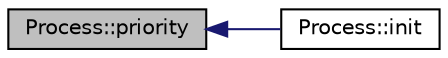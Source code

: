 digraph "Process::priority"
{
  edge [fontname="Helvetica",fontsize="10",labelfontname="Helvetica",labelfontsize="10"];
  node [fontname="Helvetica",fontsize="10",shape=record];
  rankdir="LR";
  Node112 [label="Process::priority",height=0.2,width=0.4,color="black", fillcolor="grey75", style="filled", fontcolor="black"];
  Node112 -> Node113 [dir="back",color="midnightblue",fontsize="10",style="solid",fontname="Helvetica"];
  Node113 [label="Process::init",height=0.2,width=0.4,color="black", fillcolor="white", style="filled",URL="$d1/d41/class_process.html#a136865d6931c5bc599db3cf2c93f149e"];
}

